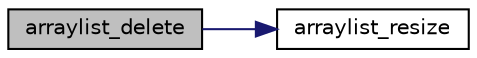 digraph "arraylist_delete"
{
 // INTERACTIVE_SVG=YES
 // LATEX_PDF_SIZE
  edge [fontname="Helvetica",fontsize="10",labelfontname="Helvetica",labelfontsize="10"];
  node [fontname="Helvetica",fontsize="10",shape=record];
  rankdir="LR";
  Node24 [label="arraylist_delete",height=0.2,width=0.4,color="black", fillcolor="grey75", style="filled", fontcolor="black",tooltip=" "];
  Node24 -> Node25 [color="midnightblue",fontsize="10",style="solid",fontname="Helvetica"];
  Node25 [label="arraylist_resize",height=0.2,width=0.4,color="black", fillcolor="white", style="filled",URL="$arraylist_8h.html#a6d47af225b71d94985c9ceca938e7890",tooltip=" "];
}

